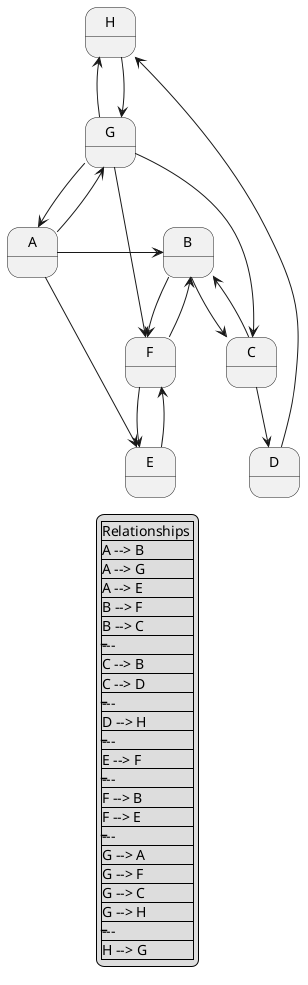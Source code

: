@startuml


	state A
	state B
	state C
	state D
	state E
	state F
	state G
	state H

	A -right-> B
	A -down-> G
	A -down-> E

	B -right-> F
	B -down-> C
	
	C --> B
	C -down-> D
	
	D -down-> H

	E --> F


	F --> B
	F --> E

	G --> A
	G --> F
	G -right-> C
	G -left-> H

	H --> G


 legend
 |Relationships |
|A --> B|
|A --> G|
|A --> E|
|B --> F|
|B --> C|
|-------|
|C --> B|
|C --> D|
|-------|
|D --> H|
|-------|
|E --> F|
|-------|
|F --> B|
|F --> E|
|-------|
|G --> A|
|G --> F|
|G --> C|
|G --> H|
|-------|
|H --> G|
 endlegend	
@enduml

